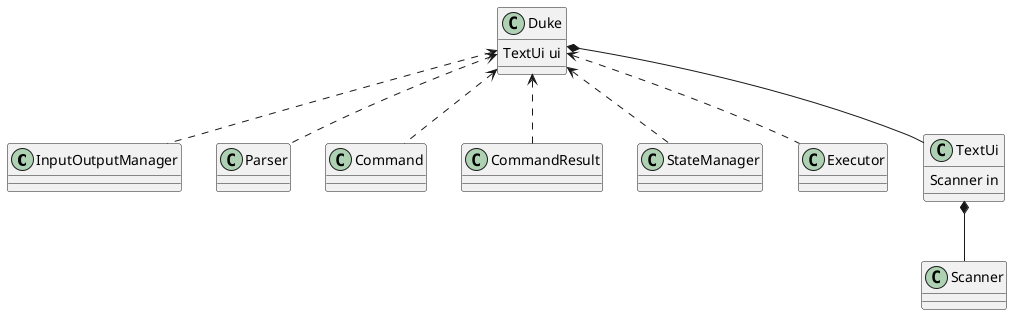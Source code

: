 @startuml

class InputOutputManager
class Parser
class Command
class CommandResult
class StateManager
class Executor
class Scanner

class Duke {
    TextUi ui
}
class TextUi {
    Scanner in
}

Duke *-- TextUi
Duke <.. Parser
Duke <.. Command
Duke <.. CommandResult
Duke <.. Executor
Duke <.. InputOutputManager
Duke <.. StateManager

TextUi *-- Scanner

@enduml